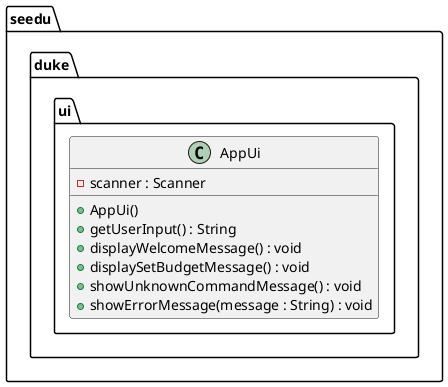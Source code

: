@startuml
package seedu.duke.ui {
    class AppUi {
        - scanner : Scanner

        + AppUi()
        + getUserInput() : String
        + displayWelcomeMessage() : void
        + displaySetBudgetMessage() : void
        + showUnknownCommandMessage() : void
        + showErrorMessage(message : String) : void
    }
}
@enduml